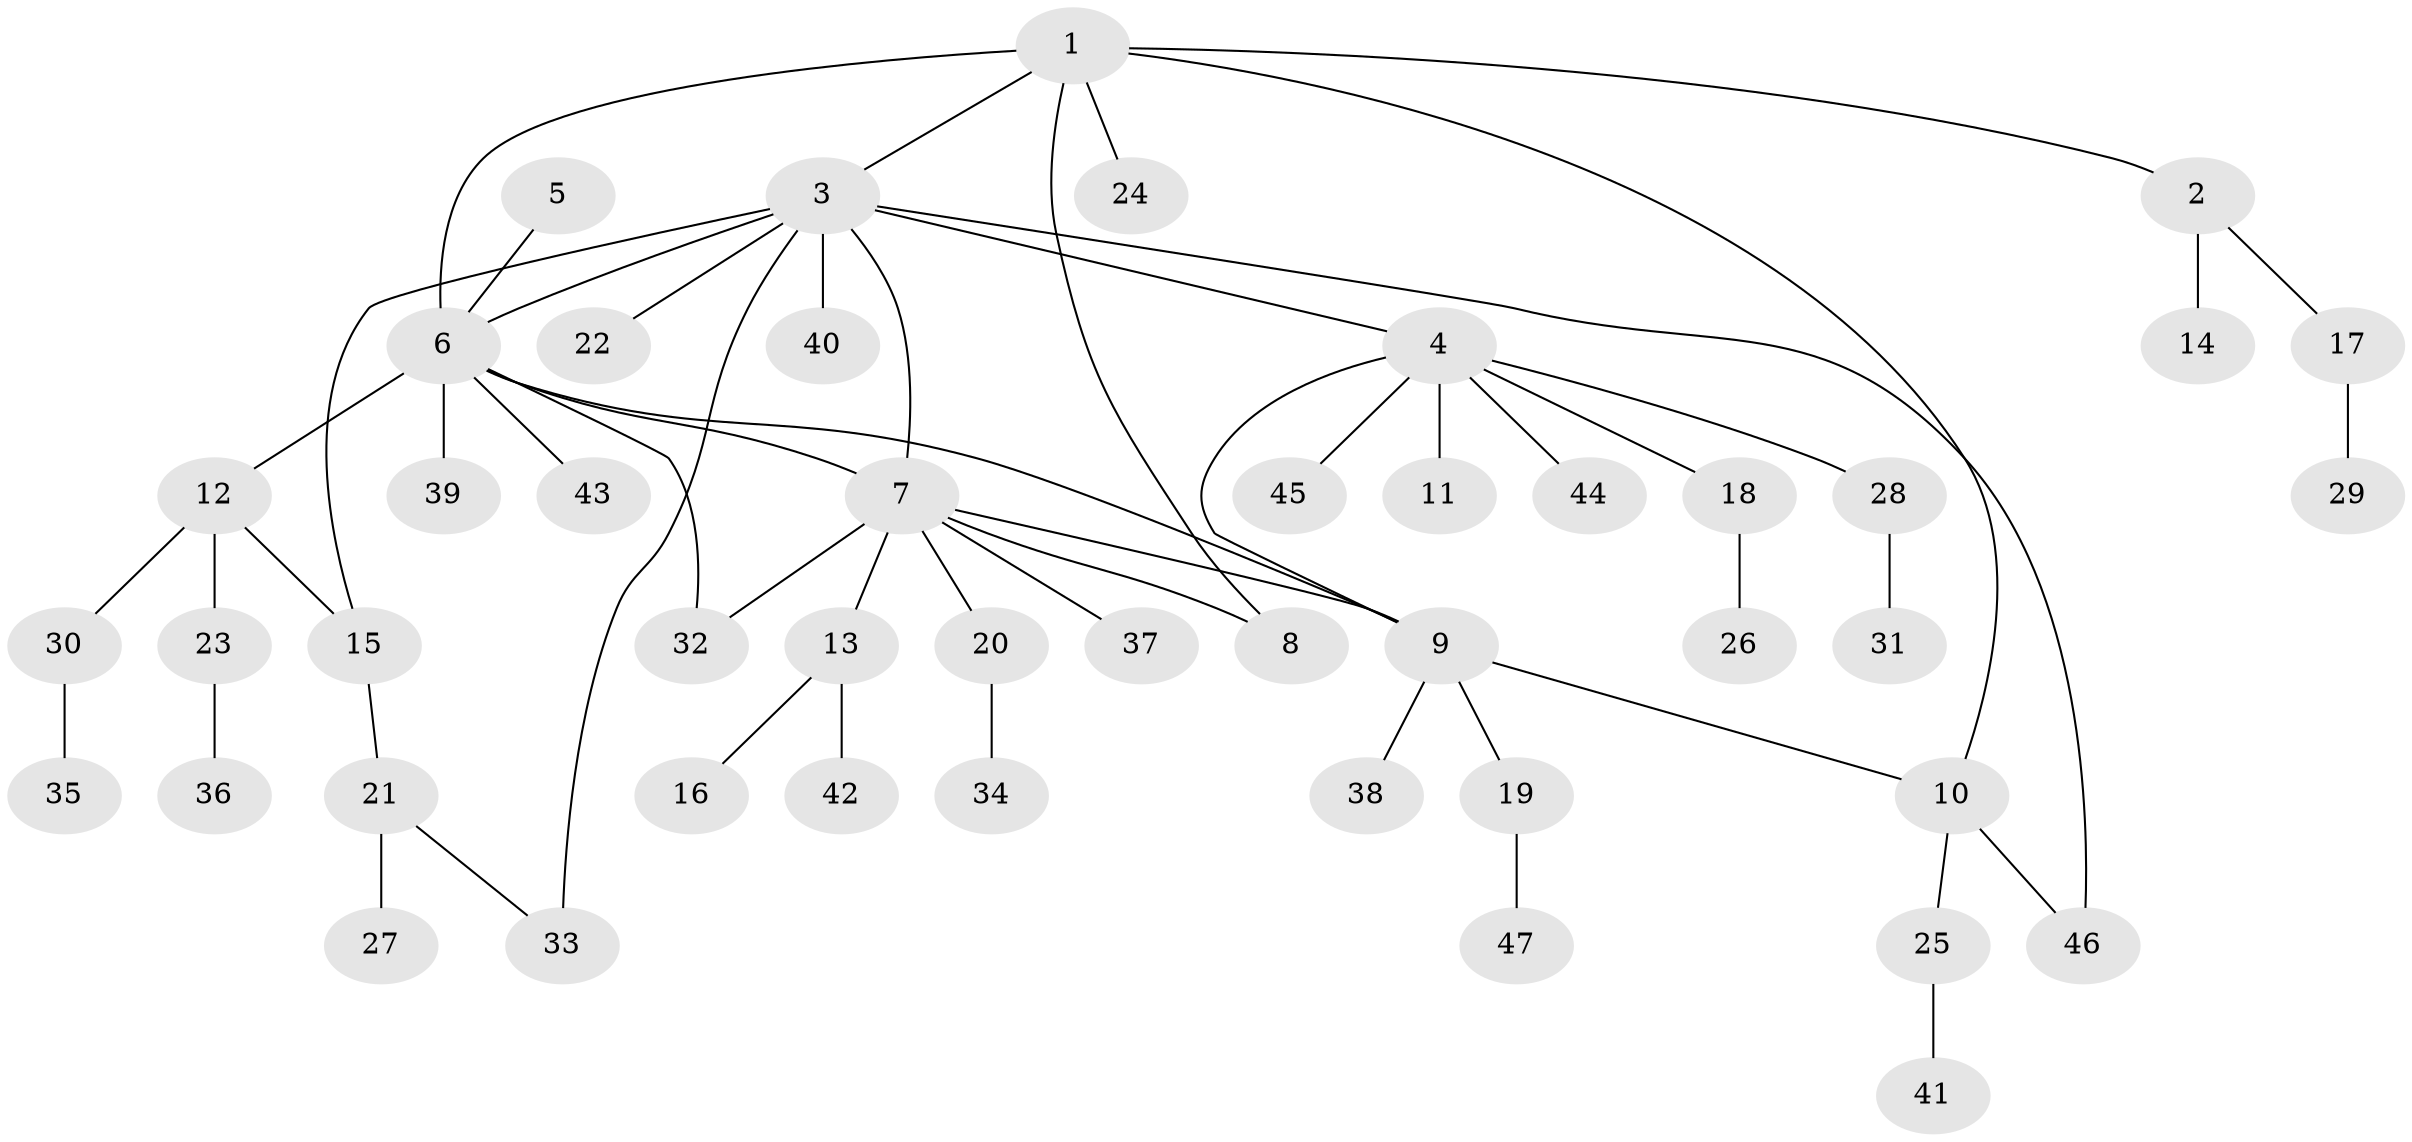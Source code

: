 // Generated by graph-tools (version 1.1) at 2025/02/03/09/25 03:02:45]
// undirected, 47 vertices, 56 edges
graph export_dot {
graph [start="1"]
  node [color=gray90,style=filled];
  1;
  2;
  3;
  4;
  5;
  6;
  7;
  8;
  9;
  10;
  11;
  12;
  13;
  14;
  15;
  16;
  17;
  18;
  19;
  20;
  21;
  22;
  23;
  24;
  25;
  26;
  27;
  28;
  29;
  30;
  31;
  32;
  33;
  34;
  35;
  36;
  37;
  38;
  39;
  40;
  41;
  42;
  43;
  44;
  45;
  46;
  47;
  1 -- 2;
  1 -- 3;
  1 -- 6;
  1 -- 8;
  1 -- 10;
  1 -- 24;
  2 -- 14;
  2 -- 17;
  3 -- 4;
  3 -- 6;
  3 -- 7;
  3 -- 15;
  3 -- 22;
  3 -- 33;
  3 -- 40;
  3 -- 46;
  4 -- 9;
  4 -- 11;
  4 -- 18;
  4 -- 28;
  4 -- 44;
  4 -- 45;
  5 -- 6;
  6 -- 7;
  6 -- 9;
  6 -- 12;
  6 -- 32;
  6 -- 39;
  6 -- 43;
  7 -- 8;
  7 -- 9;
  7 -- 13;
  7 -- 20;
  7 -- 32;
  7 -- 37;
  9 -- 10;
  9 -- 19;
  9 -- 38;
  10 -- 25;
  10 -- 46;
  12 -- 15;
  12 -- 23;
  12 -- 30;
  13 -- 16;
  13 -- 42;
  15 -- 21;
  17 -- 29;
  18 -- 26;
  19 -- 47;
  20 -- 34;
  21 -- 27;
  21 -- 33;
  23 -- 36;
  25 -- 41;
  28 -- 31;
  30 -- 35;
}
